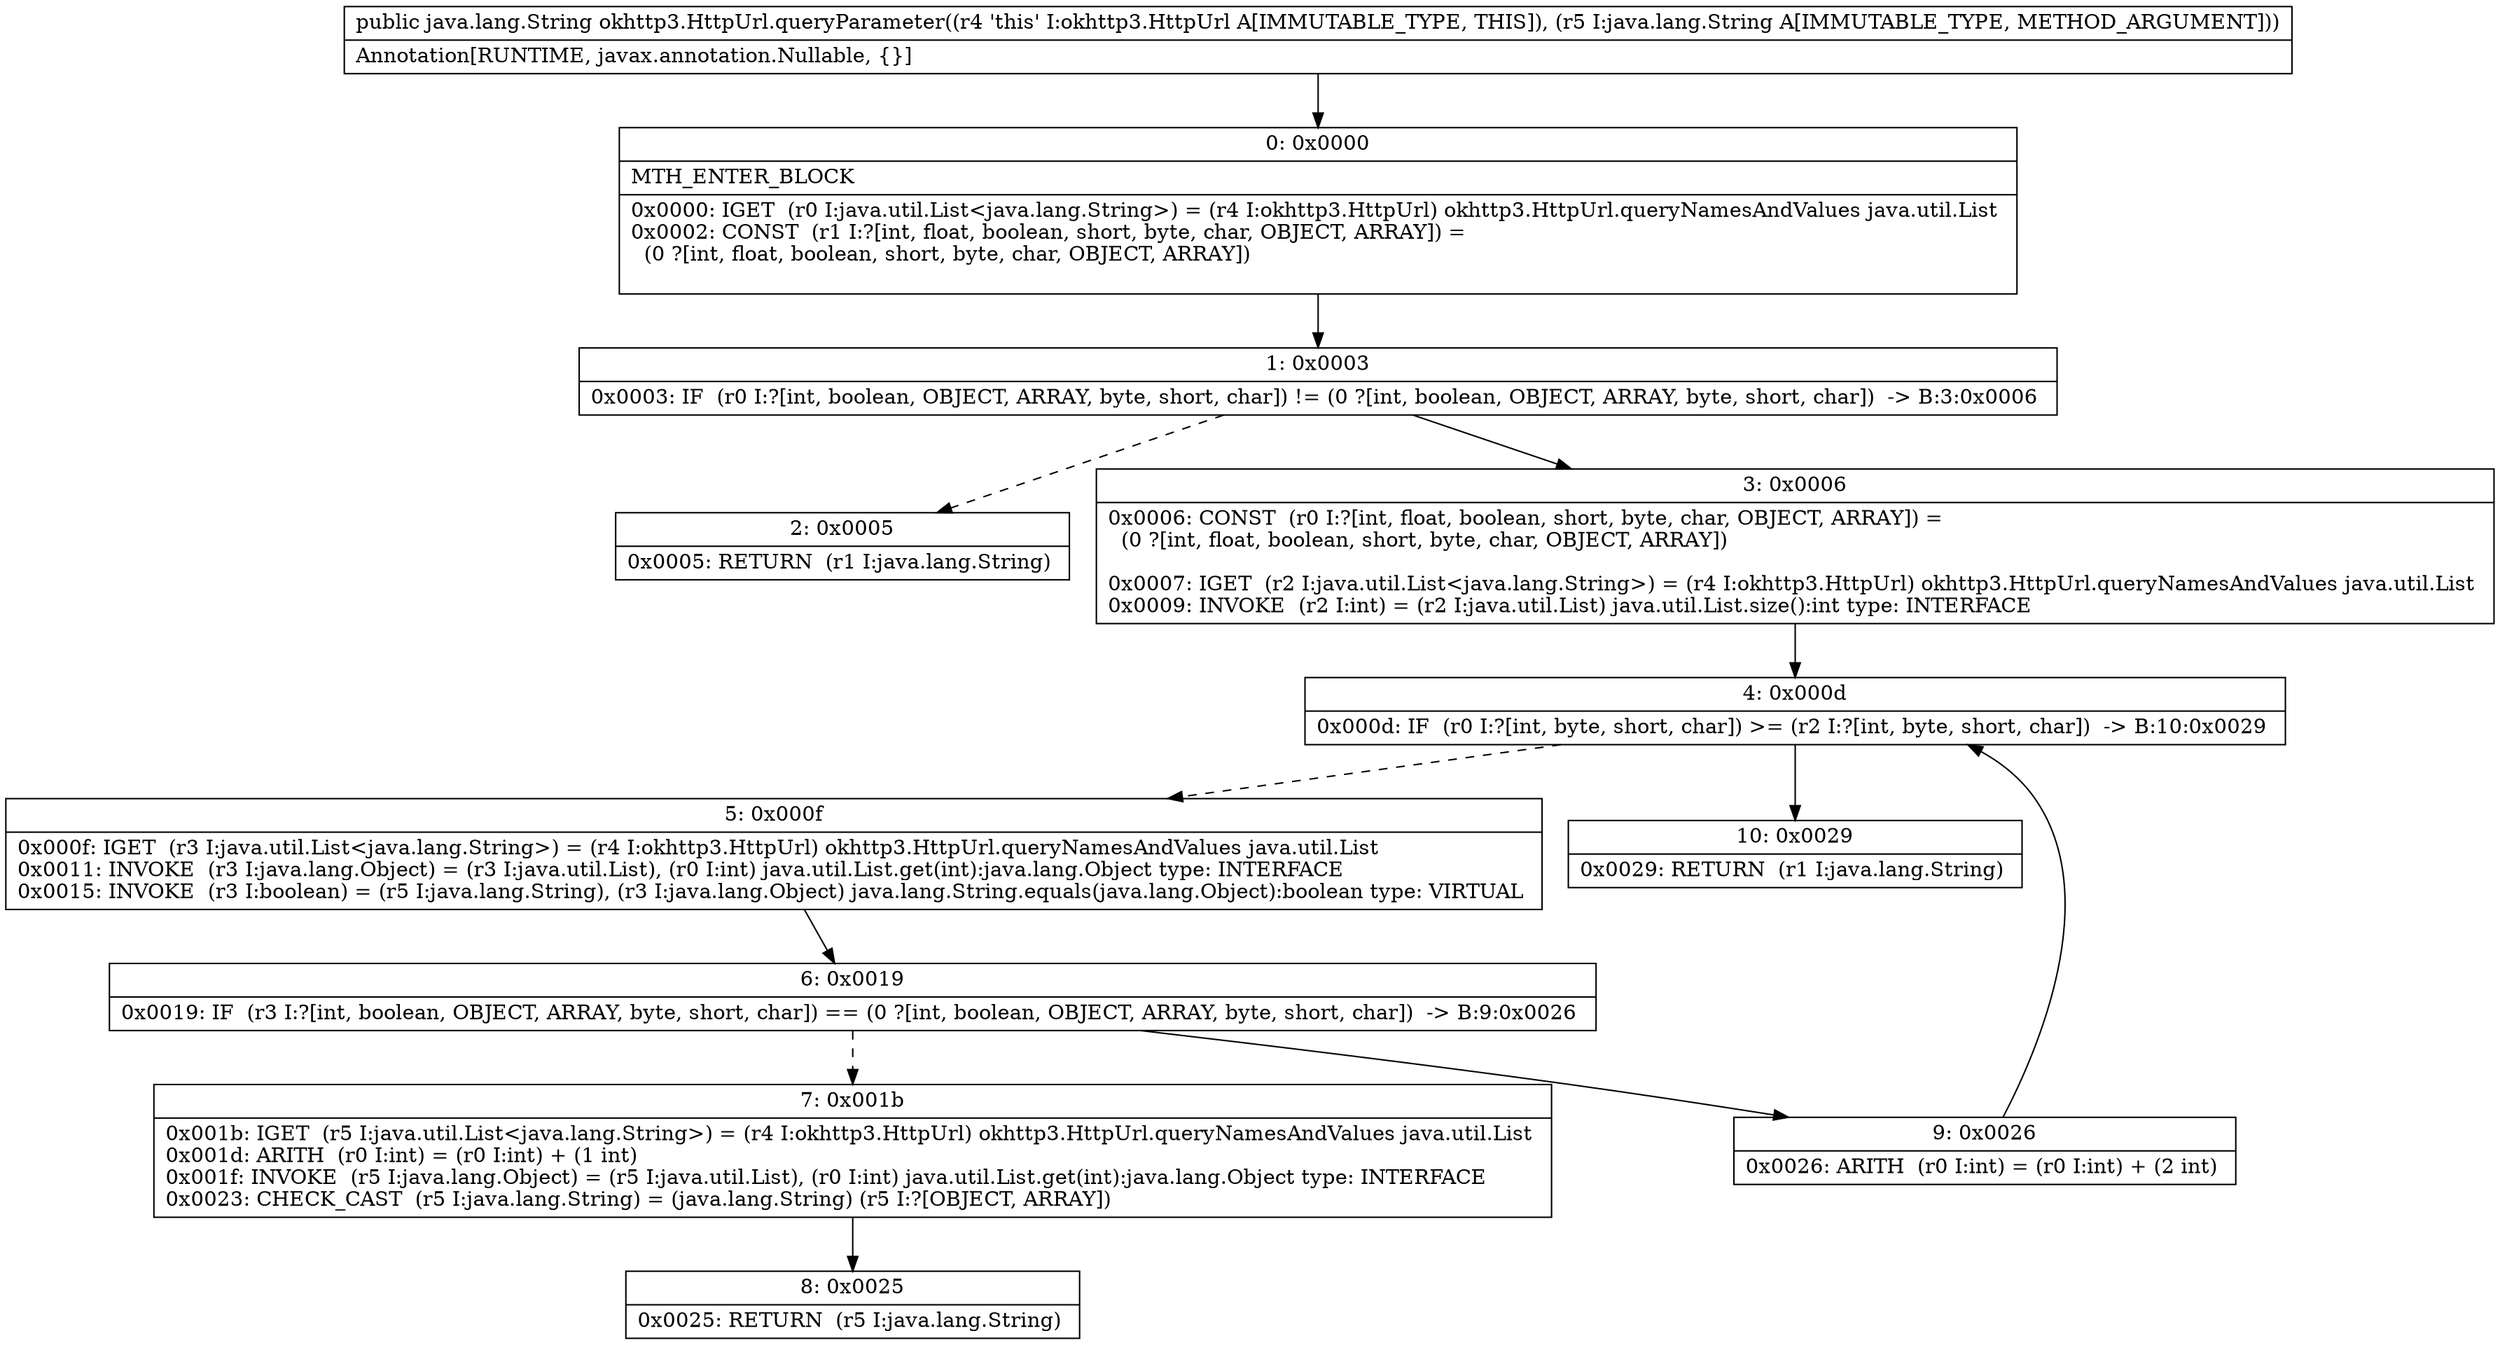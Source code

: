 digraph "CFG forokhttp3.HttpUrl.queryParameter(Ljava\/lang\/String;)Ljava\/lang\/String;" {
Node_0 [shape=record,label="{0\:\ 0x0000|MTH_ENTER_BLOCK\l|0x0000: IGET  (r0 I:java.util.List\<java.lang.String\>) = (r4 I:okhttp3.HttpUrl) okhttp3.HttpUrl.queryNamesAndValues java.util.List \l0x0002: CONST  (r1 I:?[int, float, boolean, short, byte, char, OBJECT, ARRAY]) = \l  (0 ?[int, float, boolean, short, byte, char, OBJECT, ARRAY])\l \l}"];
Node_1 [shape=record,label="{1\:\ 0x0003|0x0003: IF  (r0 I:?[int, boolean, OBJECT, ARRAY, byte, short, char]) != (0 ?[int, boolean, OBJECT, ARRAY, byte, short, char])  \-\> B:3:0x0006 \l}"];
Node_2 [shape=record,label="{2\:\ 0x0005|0x0005: RETURN  (r1 I:java.lang.String) \l}"];
Node_3 [shape=record,label="{3\:\ 0x0006|0x0006: CONST  (r0 I:?[int, float, boolean, short, byte, char, OBJECT, ARRAY]) = \l  (0 ?[int, float, boolean, short, byte, char, OBJECT, ARRAY])\l \l0x0007: IGET  (r2 I:java.util.List\<java.lang.String\>) = (r4 I:okhttp3.HttpUrl) okhttp3.HttpUrl.queryNamesAndValues java.util.List \l0x0009: INVOKE  (r2 I:int) = (r2 I:java.util.List) java.util.List.size():int type: INTERFACE \l}"];
Node_4 [shape=record,label="{4\:\ 0x000d|0x000d: IF  (r0 I:?[int, byte, short, char]) \>= (r2 I:?[int, byte, short, char])  \-\> B:10:0x0029 \l}"];
Node_5 [shape=record,label="{5\:\ 0x000f|0x000f: IGET  (r3 I:java.util.List\<java.lang.String\>) = (r4 I:okhttp3.HttpUrl) okhttp3.HttpUrl.queryNamesAndValues java.util.List \l0x0011: INVOKE  (r3 I:java.lang.Object) = (r3 I:java.util.List), (r0 I:int) java.util.List.get(int):java.lang.Object type: INTERFACE \l0x0015: INVOKE  (r3 I:boolean) = (r5 I:java.lang.String), (r3 I:java.lang.Object) java.lang.String.equals(java.lang.Object):boolean type: VIRTUAL \l}"];
Node_6 [shape=record,label="{6\:\ 0x0019|0x0019: IF  (r3 I:?[int, boolean, OBJECT, ARRAY, byte, short, char]) == (0 ?[int, boolean, OBJECT, ARRAY, byte, short, char])  \-\> B:9:0x0026 \l}"];
Node_7 [shape=record,label="{7\:\ 0x001b|0x001b: IGET  (r5 I:java.util.List\<java.lang.String\>) = (r4 I:okhttp3.HttpUrl) okhttp3.HttpUrl.queryNamesAndValues java.util.List \l0x001d: ARITH  (r0 I:int) = (r0 I:int) + (1 int) \l0x001f: INVOKE  (r5 I:java.lang.Object) = (r5 I:java.util.List), (r0 I:int) java.util.List.get(int):java.lang.Object type: INTERFACE \l0x0023: CHECK_CAST  (r5 I:java.lang.String) = (java.lang.String) (r5 I:?[OBJECT, ARRAY]) \l}"];
Node_8 [shape=record,label="{8\:\ 0x0025|0x0025: RETURN  (r5 I:java.lang.String) \l}"];
Node_9 [shape=record,label="{9\:\ 0x0026|0x0026: ARITH  (r0 I:int) = (r0 I:int) + (2 int) \l}"];
Node_10 [shape=record,label="{10\:\ 0x0029|0x0029: RETURN  (r1 I:java.lang.String) \l}"];
MethodNode[shape=record,label="{public java.lang.String okhttp3.HttpUrl.queryParameter((r4 'this' I:okhttp3.HttpUrl A[IMMUTABLE_TYPE, THIS]), (r5 I:java.lang.String A[IMMUTABLE_TYPE, METHOD_ARGUMENT]))  | Annotation[RUNTIME, javax.annotation.Nullable, \{\}]\l}"];
MethodNode -> Node_0;
Node_0 -> Node_1;
Node_1 -> Node_2[style=dashed];
Node_1 -> Node_3;
Node_3 -> Node_4;
Node_4 -> Node_5[style=dashed];
Node_4 -> Node_10;
Node_5 -> Node_6;
Node_6 -> Node_7[style=dashed];
Node_6 -> Node_9;
Node_7 -> Node_8;
Node_9 -> Node_4;
}

